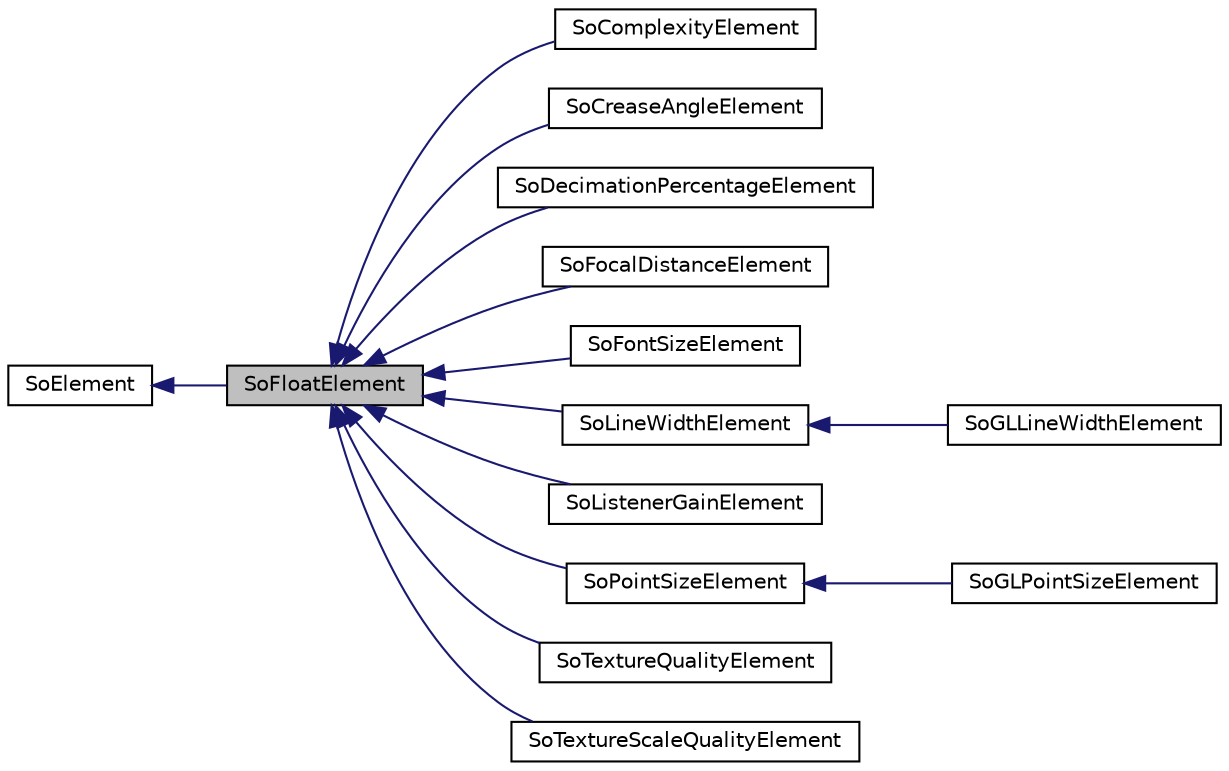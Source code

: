 digraph "SoFloatElement"
{
 // LATEX_PDF_SIZE
  edge [fontname="Helvetica",fontsize="10",labelfontname="Helvetica",labelfontsize="10"];
  node [fontname="Helvetica",fontsize="10",shape=record];
  rankdir="LR";
  Node1 [label="SoFloatElement",height=0.2,width=0.4,color="black", fillcolor="grey75", style="filled", fontcolor="black",tooltip="SoFloatElement is an abstract base class for elements that consists of a single float value."];
  Node2 -> Node1 [dir="back",color="midnightblue",fontsize="10",style="solid",fontname="Helvetica"];
  Node2 [label="SoElement",height=0.2,width=0.4,color="black", fillcolor="white", style="filled",URL="$classSoElement.html",tooltip="SoElement is the abstract base class for all elements."];
  Node1 -> Node3 [dir="back",color="midnightblue",fontsize="10",style="solid",fontname="Helvetica"];
  Node3 [label="SoComplexityElement",height=0.2,width=0.4,color="black", fillcolor="white", style="filled",URL="$classSoComplexityElement.html",tooltip="The SoComplexityElement class contains the current shape complexity for a graph traverser."];
  Node1 -> Node4 [dir="back",color="midnightblue",fontsize="10",style="solid",fontname="Helvetica"];
  Node4 [label="SoCreaseAngleElement",height=0.2,width=0.4,color="black", fillcolor="white", style="filled",URL="$classSoCreaseAngleElement.html",tooltip="The SoCreaseAngleElement class stores the crease angle during a scene graph traversal."];
  Node1 -> Node5 [dir="back",color="midnightblue",fontsize="10",style="solid",fontname="Helvetica"];
  Node5 [label="SoDecimationPercentageElement",height=0.2,width=0.4,color="black", fillcolor="white", style="filled",URL="$classSoDecimationPercentageElement.html",tooltip="The SoDecimationPercentageElement class is yet to be documented."];
  Node1 -> Node6 [dir="back",color="midnightblue",fontsize="10",style="solid",fontname="Helvetica"];
  Node6 [label="SoFocalDistanceElement",height=0.2,width=0.4,color="black", fillcolor="white", style="filled",URL="$classSoFocalDistanceElement.html",tooltip="The SoFocalDistanceElement class is yet to be documented."];
  Node1 -> Node7 [dir="back",color="midnightblue",fontsize="10",style="solid",fontname="Helvetica"];
  Node7 [label="SoFontSizeElement",height=0.2,width=0.4,color="black", fillcolor="white", style="filled",URL="$classSoFontSizeElement.html",tooltip="The SoFontSizeElement class is yet to be documented."];
  Node1 -> Node8 [dir="back",color="midnightblue",fontsize="10",style="solid",fontname="Helvetica"];
  Node8 [label="SoLineWidthElement",height=0.2,width=0.4,color="black", fillcolor="white", style="filled",URL="$classSoLineWidthElement.html",tooltip="The SoLineWidthElement class changes the line width setting of the render state."];
  Node8 -> Node9 [dir="back",color="midnightblue",fontsize="10",style="solid",fontname="Helvetica"];
  Node9 [label="SoGLLineWidthElement",height=0.2,width=0.4,color="black", fillcolor="white", style="filled",URL="$classSoGLLineWidthElement.html",tooltip="The SoGLLineWidthElement class changes the line width setting of the OpenGL render state."];
  Node1 -> Node10 [dir="back",color="midnightblue",fontsize="10",style="solid",fontname="Helvetica"];
  Node10 [label="SoListenerGainElement",height=0.2,width=0.4,color="black", fillcolor="white", style="filled",URL="$classSoListenerGainElement.html",tooltip="The SoListenerGainElement class stores the SoListener gain during a scene graph traversal."];
  Node1 -> Node11 [dir="back",color="midnightblue",fontsize="10",style="solid",fontname="Helvetica"];
  Node11 [label="SoPointSizeElement",height=0.2,width=0.4,color="black", fillcolor="white", style="filled",URL="$classSoPointSizeElement.html",tooltip="The SoPointSizeElement changes the point size setting of the render state."];
  Node11 -> Node12 [dir="back",color="midnightblue",fontsize="10",style="solid",fontname="Helvetica"];
  Node12 [label="SoGLPointSizeElement",height=0.2,width=0.4,color="black", fillcolor="white", style="filled",URL="$classSoGLPointSizeElement.html",tooltip="The SoGLPointSizeElement class changes the point size setting of the OpenGL render state."];
  Node1 -> Node13 [dir="back",color="midnightblue",fontsize="10",style="solid",fontname="Helvetica"];
  Node13 [label="SoTextureQualityElement",height=0.2,width=0.4,color="black", fillcolor="white", style="filled",URL="$classSoTextureQualityElement.html",tooltip="The SoTextureQualityElement is yet to be documented."];
  Node1 -> Node14 [dir="back",color="midnightblue",fontsize="10",style="solid",fontname="Helvetica"];
  Node14 [label="SoTextureScaleQualityElement",height=0.2,width=0.4,color="black", fillcolor="white", style="filled",URL="$classSoTextureScaleQualityElement.html",tooltip="The SoTextureScaleQualityElement class is yet to be documented."];
}
